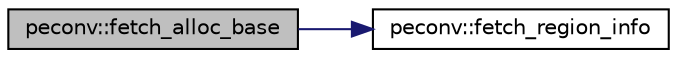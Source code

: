 digraph "peconv::fetch_alloc_base"
{
 // LATEX_PDF_SIZE
  edge [fontname="Helvetica",fontsize="10",labelfontname="Helvetica",labelfontsize="10"];
  node [fontname="Helvetica",fontsize="10",shape=record];
  rankdir="LR";
  Node1 [label="peconv::fetch_alloc_base",height=0.2,width=0.4,color="black", fillcolor="grey75", style="filled", fontcolor="black",tooltip=" "];
  Node1 -> Node2 [color="midnightblue",fontsize="10",style="solid",fontname="Helvetica"];
  Node2 [label="peconv::fetch_region_info",height=0.2,width=0.4,color="black", fillcolor="white", style="filled",URL="$namespacepeconv.html#aba49ca3fdaa63f9078a8c81bcfc77cea",tooltip=" "];
}
